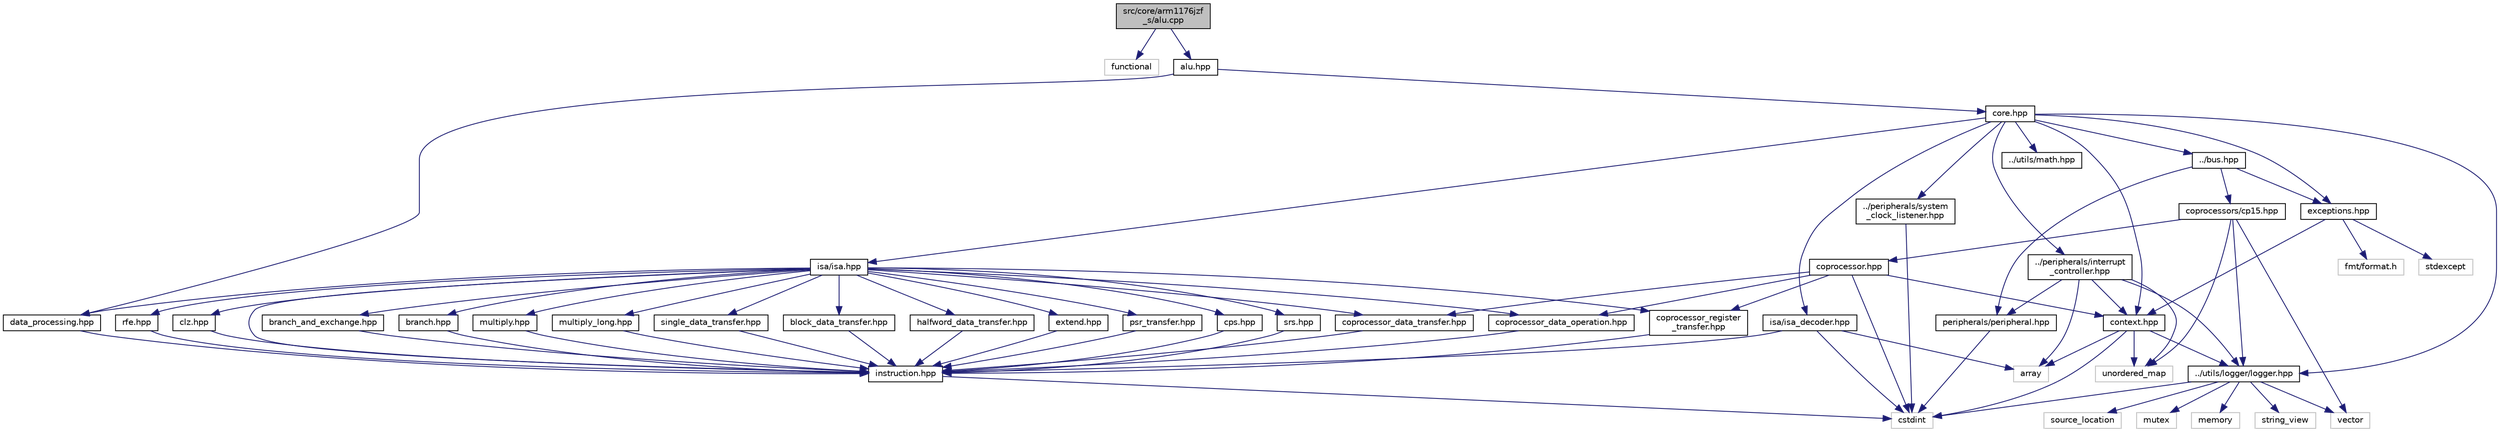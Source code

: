 digraph "src/core/arm1176jzf_s/alu.cpp"
{
 // LATEX_PDF_SIZE
  bgcolor="transparent";
  edge [fontname="Helvetica",fontsize="10",labelfontname="Helvetica",labelfontsize="10"];
  node [fontname="Helvetica",fontsize="10",shape=record];
  Node1 [label="src/core/arm1176jzf\l_s/alu.cpp",height=0.2,width=0.4,color="black", fillcolor="grey75", style="filled", fontcolor="black",tooltip=" "];
  Node1 -> Node2 [color="midnightblue",fontsize="10",style="solid",fontname="Helvetica"];
  Node2 [label="functional",height=0.2,width=0.4,color="grey75",tooltip=" "];
  Node1 -> Node3 [color="midnightblue",fontsize="10",style="solid",fontname="Helvetica"];
  Node3 [label="alu.hpp",height=0.2,width=0.4,color="black",URL="$alu_8hpp.html",tooltip=" "];
  Node3 -> Node4 [color="midnightblue",fontsize="10",style="solid",fontname="Helvetica"];
  Node4 [label="core.hpp",height=0.2,width=0.4,color="black",URL="$core_8hpp.html",tooltip="This file defines a class that represents a CPU core (arm1176jzf_s)."];
  Node4 -> Node5 [color="midnightblue",fontsize="10",style="solid",fontname="Helvetica"];
  Node5 [label="context.hpp",height=0.2,width=0.4,color="black",URL="$context_8hpp.html",tooltip=" "];
  Node5 -> Node6 [color="midnightblue",fontsize="10",style="solid",fontname="Helvetica"];
  Node6 [label="array",height=0.2,width=0.4,color="grey75",tooltip=" "];
  Node5 -> Node7 [color="midnightblue",fontsize="10",style="solid",fontname="Helvetica"];
  Node7 [label="cstdint",height=0.2,width=0.4,color="grey75",tooltip=" "];
  Node5 -> Node8 [color="midnightblue",fontsize="10",style="solid",fontname="Helvetica"];
  Node8 [label="unordered_map",height=0.2,width=0.4,color="grey75",tooltip=" "];
  Node5 -> Node9 [color="midnightblue",fontsize="10",style="solid",fontname="Helvetica"];
  Node9 [label="../utils/logger/logger.hpp",height=0.2,width=0.4,color="black",URL="$logger_8hpp.html",tooltip=" "];
  Node9 -> Node10 [color="midnightblue",fontsize="10",style="solid",fontname="Helvetica"];
  Node10 [label="mutex",height=0.2,width=0.4,color="grey75",tooltip=" "];
  Node9 -> Node11 [color="midnightblue",fontsize="10",style="solid",fontname="Helvetica"];
  Node11 [label="vector",height=0.2,width=0.4,color="grey75",tooltip=" "];
  Node9 -> Node12 [color="midnightblue",fontsize="10",style="solid",fontname="Helvetica"];
  Node12 [label="memory",height=0.2,width=0.4,color="grey75",tooltip=" "];
  Node9 -> Node7 [color="midnightblue",fontsize="10",style="solid",fontname="Helvetica"];
  Node9 -> Node13 [color="midnightblue",fontsize="10",style="solid",fontname="Helvetica"];
  Node13 [label="string_view",height=0.2,width=0.4,color="grey75",tooltip=" "];
  Node9 -> Node14 [color="midnightblue",fontsize="10",style="solid",fontname="Helvetica"];
  Node14 [label="source_location",height=0.2,width=0.4,color="grey75",tooltip=" "];
  Node4 -> Node15 [color="midnightblue",fontsize="10",style="solid",fontname="Helvetica"];
  Node15 [label="exceptions.hpp",height=0.2,width=0.4,color="black",URL="$exceptions_8hpp.html",tooltip=" "];
  Node15 -> Node16 [color="midnightblue",fontsize="10",style="solid",fontname="Helvetica"];
  Node16 [label="stdexcept",height=0.2,width=0.4,color="grey75",tooltip=" "];
  Node15 -> Node17 [color="midnightblue",fontsize="10",style="solid",fontname="Helvetica"];
  Node17 [label="fmt/format.h",height=0.2,width=0.4,color="grey75",tooltip=" "];
  Node15 -> Node5 [color="midnightblue",fontsize="10",style="solid",fontname="Helvetica"];
  Node4 -> Node18 [color="midnightblue",fontsize="10",style="solid",fontname="Helvetica"];
  Node18 [label="isa/isa.hpp",height=0.2,width=0.4,color="black",URL="$isa_8hpp.html",tooltip=" "];
  Node18 -> Node19 [color="midnightblue",fontsize="10",style="solid",fontname="Helvetica"];
  Node19 [label="instruction.hpp",height=0.2,width=0.4,color="black",URL="$instruction_8hpp.html",tooltip=" "];
  Node19 -> Node7 [color="midnightblue",fontsize="10",style="solid",fontname="Helvetica"];
  Node18 -> Node20 [color="midnightblue",fontsize="10",style="solid",fontname="Helvetica"];
  Node20 [label="branch_and_exchange.hpp",height=0.2,width=0.4,color="black",URL="$branch__and__exchange_8hpp.html",tooltip=" "];
  Node20 -> Node19 [color="midnightblue",fontsize="10",style="solid",fontname="Helvetica"];
  Node18 -> Node21 [color="midnightblue",fontsize="10",style="solid",fontname="Helvetica"];
  Node21 [label="branch.hpp",height=0.2,width=0.4,color="black",URL="$branch_8hpp.html",tooltip=" "];
  Node21 -> Node19 [color="midnightblue",fontsize="10",style="solid",fontname="Helvetica"];
  Node18 -> Node22 [color="midnightblue",fontsize="10",style="solid",fontname="Helvetica"];
  Node22 [label="data_processing.hpp",height=0.2,width=0.4,color="black",URL="$data__processing_8hpp.html",tooltip=" "];
  Node22 -> Node19 [color="midnightblue",fontsize="10",style="solid",fontname="Helvetica"];
  Node18 -> Node23 [color="midnightblue",fontsize="10",style="solid",fontname="Helvetica"];
  Node23 [label="multiply.hpp",height=0.2,width=0.4,color="black",URL="$multiply_8hpp.html",tooltip=" "];
  Node23 -> Node19 [color="midnightblue",fontsize="10",style="solid",fontname="Helvetica"];
  Node18 -> Node24 [color="midnightblue",fontsize="10",style="solid",fontname="Helvetica"];
  Node24 [label="multiply_long.hpp",height=0.2,width=0.4,color="black",URL="$multiply__long_8hpp.html",tooltip=" "];
  Node24 -> Node19 [color="midnightblue",fontsize="10",style="solid",fontname="Helvetica"];
  Node18 -> Node25 [color="midnightblue",fontsize="10",style="solid",fontname="Helvetica"];
  Node25 [label="single_data_transfer.hpp",height=0.2,width=0.4,color="black",URL="$single__data__transfer_8hpp.html",tooltip=" "];
  Node25 -> Node19 [color="midnightblue",fontsize="10",style="solid",fontname="Helvetica"];
  Node18 -> Node26 [color="midnightblue",fontsize="10",style="solid",fontname="Helvetica"];
  Node26 [label="block_data_transfer.hpp",height=0.2,width=0.4,color="black",URL="$block__data__transfer_8hpp.html",tooltip=" "];
  Node26 -> Node19 [color="midnightblue",fontsize="10",style="solid",fontname="Helvetica"];
  Node18 -> Node27 [color="midnightblue",fontsize="10",style="solid",fontname="Helvetica"];
  Node27 [label="halfword_data_transfer.hpp",height=0.2,width=0.4,color="black",URL="$halfword__data__transfer_8hpp.html",tooltip=" "];
  Node27 -> Node19 [color="midnightblue",fontsize="10",style="solid",fontname="Helvetica"];
  Node18 -> Node28 [color="midnightblue",fontsize="10",style="solid",fontname="Helvetica"];
  Node28 [label="extend.hpp",height=0.2,width=0.4,color="black",URL="$extend_8hpp.html",tooltip=" "];
  Node28 -> Node19 [color="midnightblue",fontsize="10",style="solid",fontname="Helvetica"];
  Node18 -> Node29 [color="midnightblue",fontsize="10",style="solid",fontname="Helvetica"];
  Node29 [label="psr_transfer.hpp",height=0.2,width=0.4,color="black",URL="$psr__transfer_8hpp.html",tooltip=" "];
  Node29 -> Node19 [color="midnightblue",fontsize="10",style="solid",fontname="Helvetica"];
  Node18 -> Node30 [color="midnightblue",fontsize="10",style="solid",fontname="Helvetica"];
  Node30 [label="cps.hpp",height=0.2,width=0.4,color="black",URL="$cps_8hpp.html",tooltip=" "];
  Node30 -> Node19 [color="midnightblue",fontsize="10",style="solid",fontname="Helvetica"];
  Node18 -> Node31 [color="midnightblue",fontsize="10",style="solid",fontname="Helvetica"];
  Node31 [label="coprocessor_register\l_transfer.hpp",height=0.2,width=0.4,color="black",URL="$coprocessor__register__transfer_8hpp.html",tooltip=" "];
  Node31 -> Node19 [color="midnightblue",fontsize="10",style="solid",fontname="Helvetica"];
  Node18 -> Node32 [color="midnightblue",fontsize="10",style="solid",fontname="Helvetica"];
  Node32 [label="coprocessor_data_transfer.hpp",height=0.2,width=0.4,color="black",URL="$coprocessor__data__transfer_8hpp.html",tooltip=" "];
  Node32 -> Node19 [color="midnightblue",fontsize="10",style="solid",fontname="Helvetica"];
  Node18 -> Node33 [color="midnightblue",fontsize="10",style="solid",fontname="Helvetica"];
  Node33 [label="coprocessor_data_operation.hpp",height=0.2,width=0.4,color="black",URL="$coprocessor__data__operation_8hpp.html",tooltip=" "];
  Node33 -> Node19 [color="midnightblue",fontsize="10",style="solid",fontname="Helvetica"];
  Node18 -> Node34 [color="midnightblue",fontsize="10",style="solid",fontname="Helvetica"];
  Node34 [label="srs.hpp",height=0.2,width=0.4,color="black",URL="$srs_8hpp.html",tooltip=" "];
  Node34 -> Node19 [color="midnightblue",fontsize="10",style="solid",fontname="Helvetica"];
  Node18 -> Node35 [color="midnightblue",fontsize="10",style="solid",fontname="Helvetica"];
  Node35 [label="rfe.hpp",height=0.2,width=0.4,color="black",URL="$rfe_8hpp.html",tooltip=" "];
  Node35 -> Node19 [color="midnightblue",fontsize="10",style="solid",fontname="Helvetica"];
  Node18 -> Node36 [color="midnightblue",fontsize="10",style="solid",fontname="Helvetica"];
  Node36 [label="clz.hpp",height=0.2,width=0.4,color="black",URL="$clz_8hpp.html",tooltip=" "];
  Node36 -> Node19 [color="midnightblue",fontsize="10",style="solid",fontname="Helvetica"];
  Node4 -> Node37 [color="midnightblue",fontsize="10",style="solid",fontname="Helvetica"];
  Node37 [label="isa/isa_decoder.hpp",height=0.2,width=0.4,color="black",URL="$isa__decoder_8hpp.html",tooltip=" "];
  Node37 -> Node6 [color="midnightblue",fontsize="10",style="solid",fontname="Helvetica"];
  Node37 -> Node7 [color="midnightblue",fontsize="10",style="solid",fontname="Helvetica"];
  Node37 -> Node19 [color="midnightblue",fontsize="10",style="solid",fontname="Helvetica"];
  Node4 -> Node38 [color="midnightblue",fontsize="10",style="solid",fontname="Helvetica"];
  Node38 [label="../bus.hpp",height=0.2,width=0.4,color="black",URL="$bus_8hpp.html",tooltip="This file defines an interface the CPU uses to access different memory-mapped peripherals."];
  Node38 -> Node39 [color="midnightblue",fontsize="10",style="solid",fontname="Helvetica"];
  Node39 [label="coprocessors/cp15.hpp",height=0.2,width=0.4,color="black",URL="$cp15_8hpp.html",tooltip=" "];
  Node39 -> Node11 [color="midnightblue",fontsize="10",style="solid",fontname="Helvetica"];
  Node39 -> Node8 [color="midnightblue",fontsize="10",style="solid",fontname="Helvetica"];
  Node39 -> Node40 [color="midnightblue",fontsize="10",style="solid",fontname="Helvetica"];
  Node40 [label="coprocessor.hpp",height=0.2,width=0.4,color="black",URL="$coprocessor_8hpp.html",tooltip=" "];
  Node40 -> Node7 [color="midnightblue",fontsize="10",style="solid",fontname="Helvetica"];
  Node40 -> Node5 [color="midnightblue",fontsize="10",style="solid",fontname="Helvetica"];
  Node40 -> Node31 [color="midnightblue",fontsize="10",style="solid",fontname="Helvetica"];
  Node40 -> Node32 [color="midnightblue",fontsize="10",style="solid",fontname="Helvetica"];
  Node40 -> Node33 [color="midnightblue",fontsize="10",style="solid",fontname="Helvetica"];
  Node39 -> Node9 [color="midnightblue",fontsize="10",style="solid",fontname="Helvetica"];
  Node38 -> Node41 [color="midnightblue",fontsize="10",style="solid",fontname="Helvetica"];
  Node41 [label="peripherals/peripheral.hpp",height=0.2,width=0.4,color="black",URL="$peripheral_8hpp.html",tooltip=" "];
  Node41 -> Node7 [color="midnightblue",fontsize="10",style="solid",fontname="Helvetica"];
  Node38 -> Node15 [color="midnightblue",fontsize="10",style="solid",fontname="Helvetica"];
  Node4 -> Node42 [color="midnightblue",fontsize="10",style="solid",fontname="Helvetica"];
  Node42 [label="../utils/math.hpp",height=0.2,width=0.4,color="black",URL="$math_8hpp.html",tooltip="This file defines and implements a variety of handy helper functions that are used throughout the pro..."];
  Node4 -> Node9 [color="midnightblue",fontsize="10",style="solid",fontname="Helvetica"];
  Node4 -> Node43 [color="midnightblue",fontsize="10",style="solid",fontname="Helvetica"];
  Node43 [label="../peripherals/interrupt\l_controller.hpp",height=0.2,width=0.4,color="black",URL="$interrupt__controller_8hpp.html",tooltip=" "];
  Node43 -> Node6 [color="midnightblue",fontsize="10",style="solid",fontname="Helvetica"];
  Node43 -> Node8 [color="midnightblue",fontsize="10",style="solid",fontname="Helvetica"];
  Node43 -> Node41 [color="midnightblue",fontsize="10",style="solid",fontname="Helvetica"];
  Node43 -> Node5 [color="midnightblue",fontsize="10",style="solid",fontname="Helvetica"];
  Node43 -> Node9 [color="midnightblue",fontsize="10",style="solid",fontname="Helvetica"];
  Node4 -> Node44 [color="midnightblue",fontsize="10",style="solid",fontname="Helvetica"];
  Node44 [label="../peripherals/system\l_clock_listener.hpp",height=0.2,width=0.4,color="black",URL="$system__clock__listener_8hpp.html",tooltip=" "];
  Node44 -> Node7 [color="midnightblue",fontsize="10",style="solid",fontname="Helvetica"];
  Node3 -> Node22 [color="midnightblue",fontsize="10",style="solid",fontname="Helvetica"];
}
